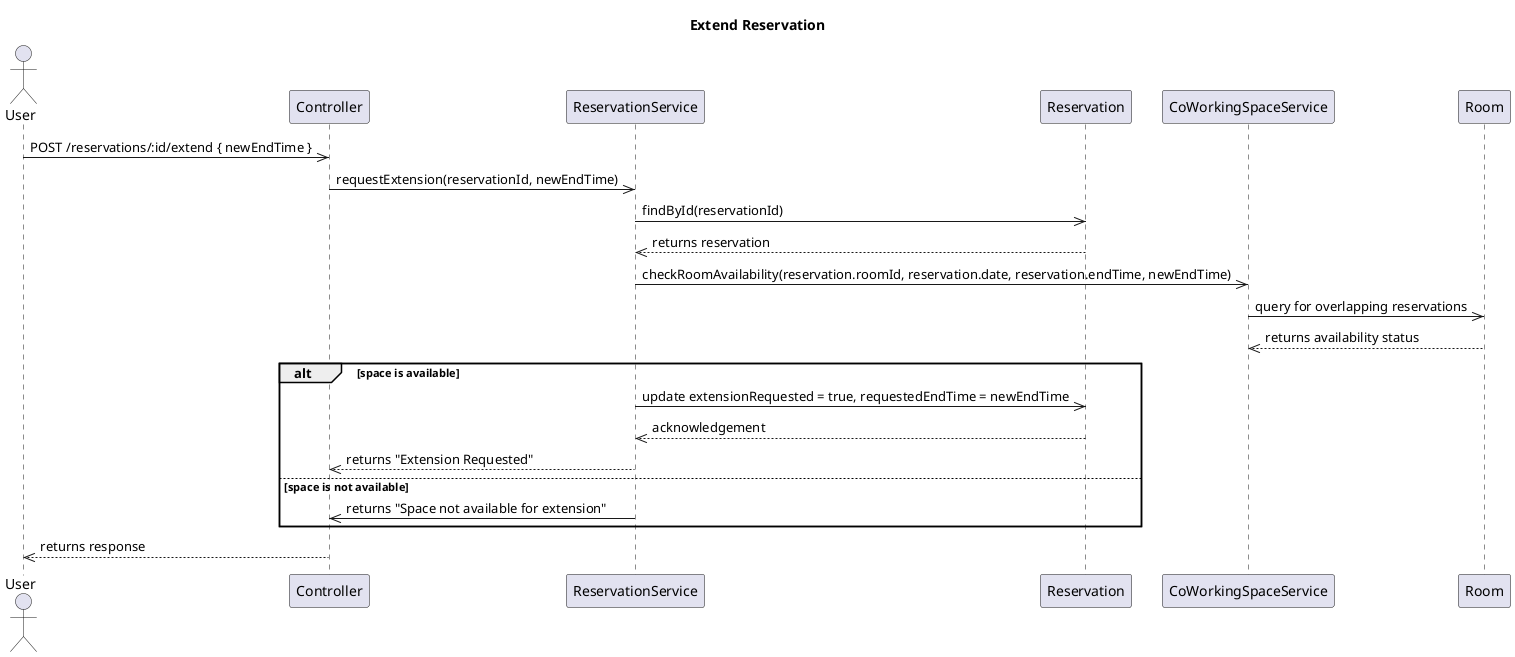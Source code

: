 @startuml
title Extend Reservation

actor "User" as User
participant "Controller" as ReservationController
participant "ReservationService" as ReservationService
participant "Reservation" as Reservation
participant "CoWorkingSpaceService" as CoWorkingSpaceService
participant "Room" as Room

User->>ReservationController: POST /reservations/:id/extend { newEndTime }
ReservationController->>ReservationService: requestExtension(reservationId, newEndTime)
ReservationService->>Reservation: findById(reservationId)
Reservation-->>ReservationService: returns reservation
ReservationService->>CoWorkingSpaceService: checkRoomAvailability(reservation.roomId, reservation.date, reservation.endTime, newEndTime)
CoWorkingSpaceService->>Room: query for overlapping reservations
Room-->>CoWorkingSpaceService: returns availability status
alt space is available
    ReservationService->>Reservation: update extensionRequested = true, requestedEndTime = newEndTime
    Reservation-->>ReservationService: acknowledgement
    ReservationService-->>ReservationController: returns "Extension Requested"
else space is not available
    ReservationService->>ReservationController: returns "Space not available for extension"
end
ReservationController-->>User: returns response

@enduml